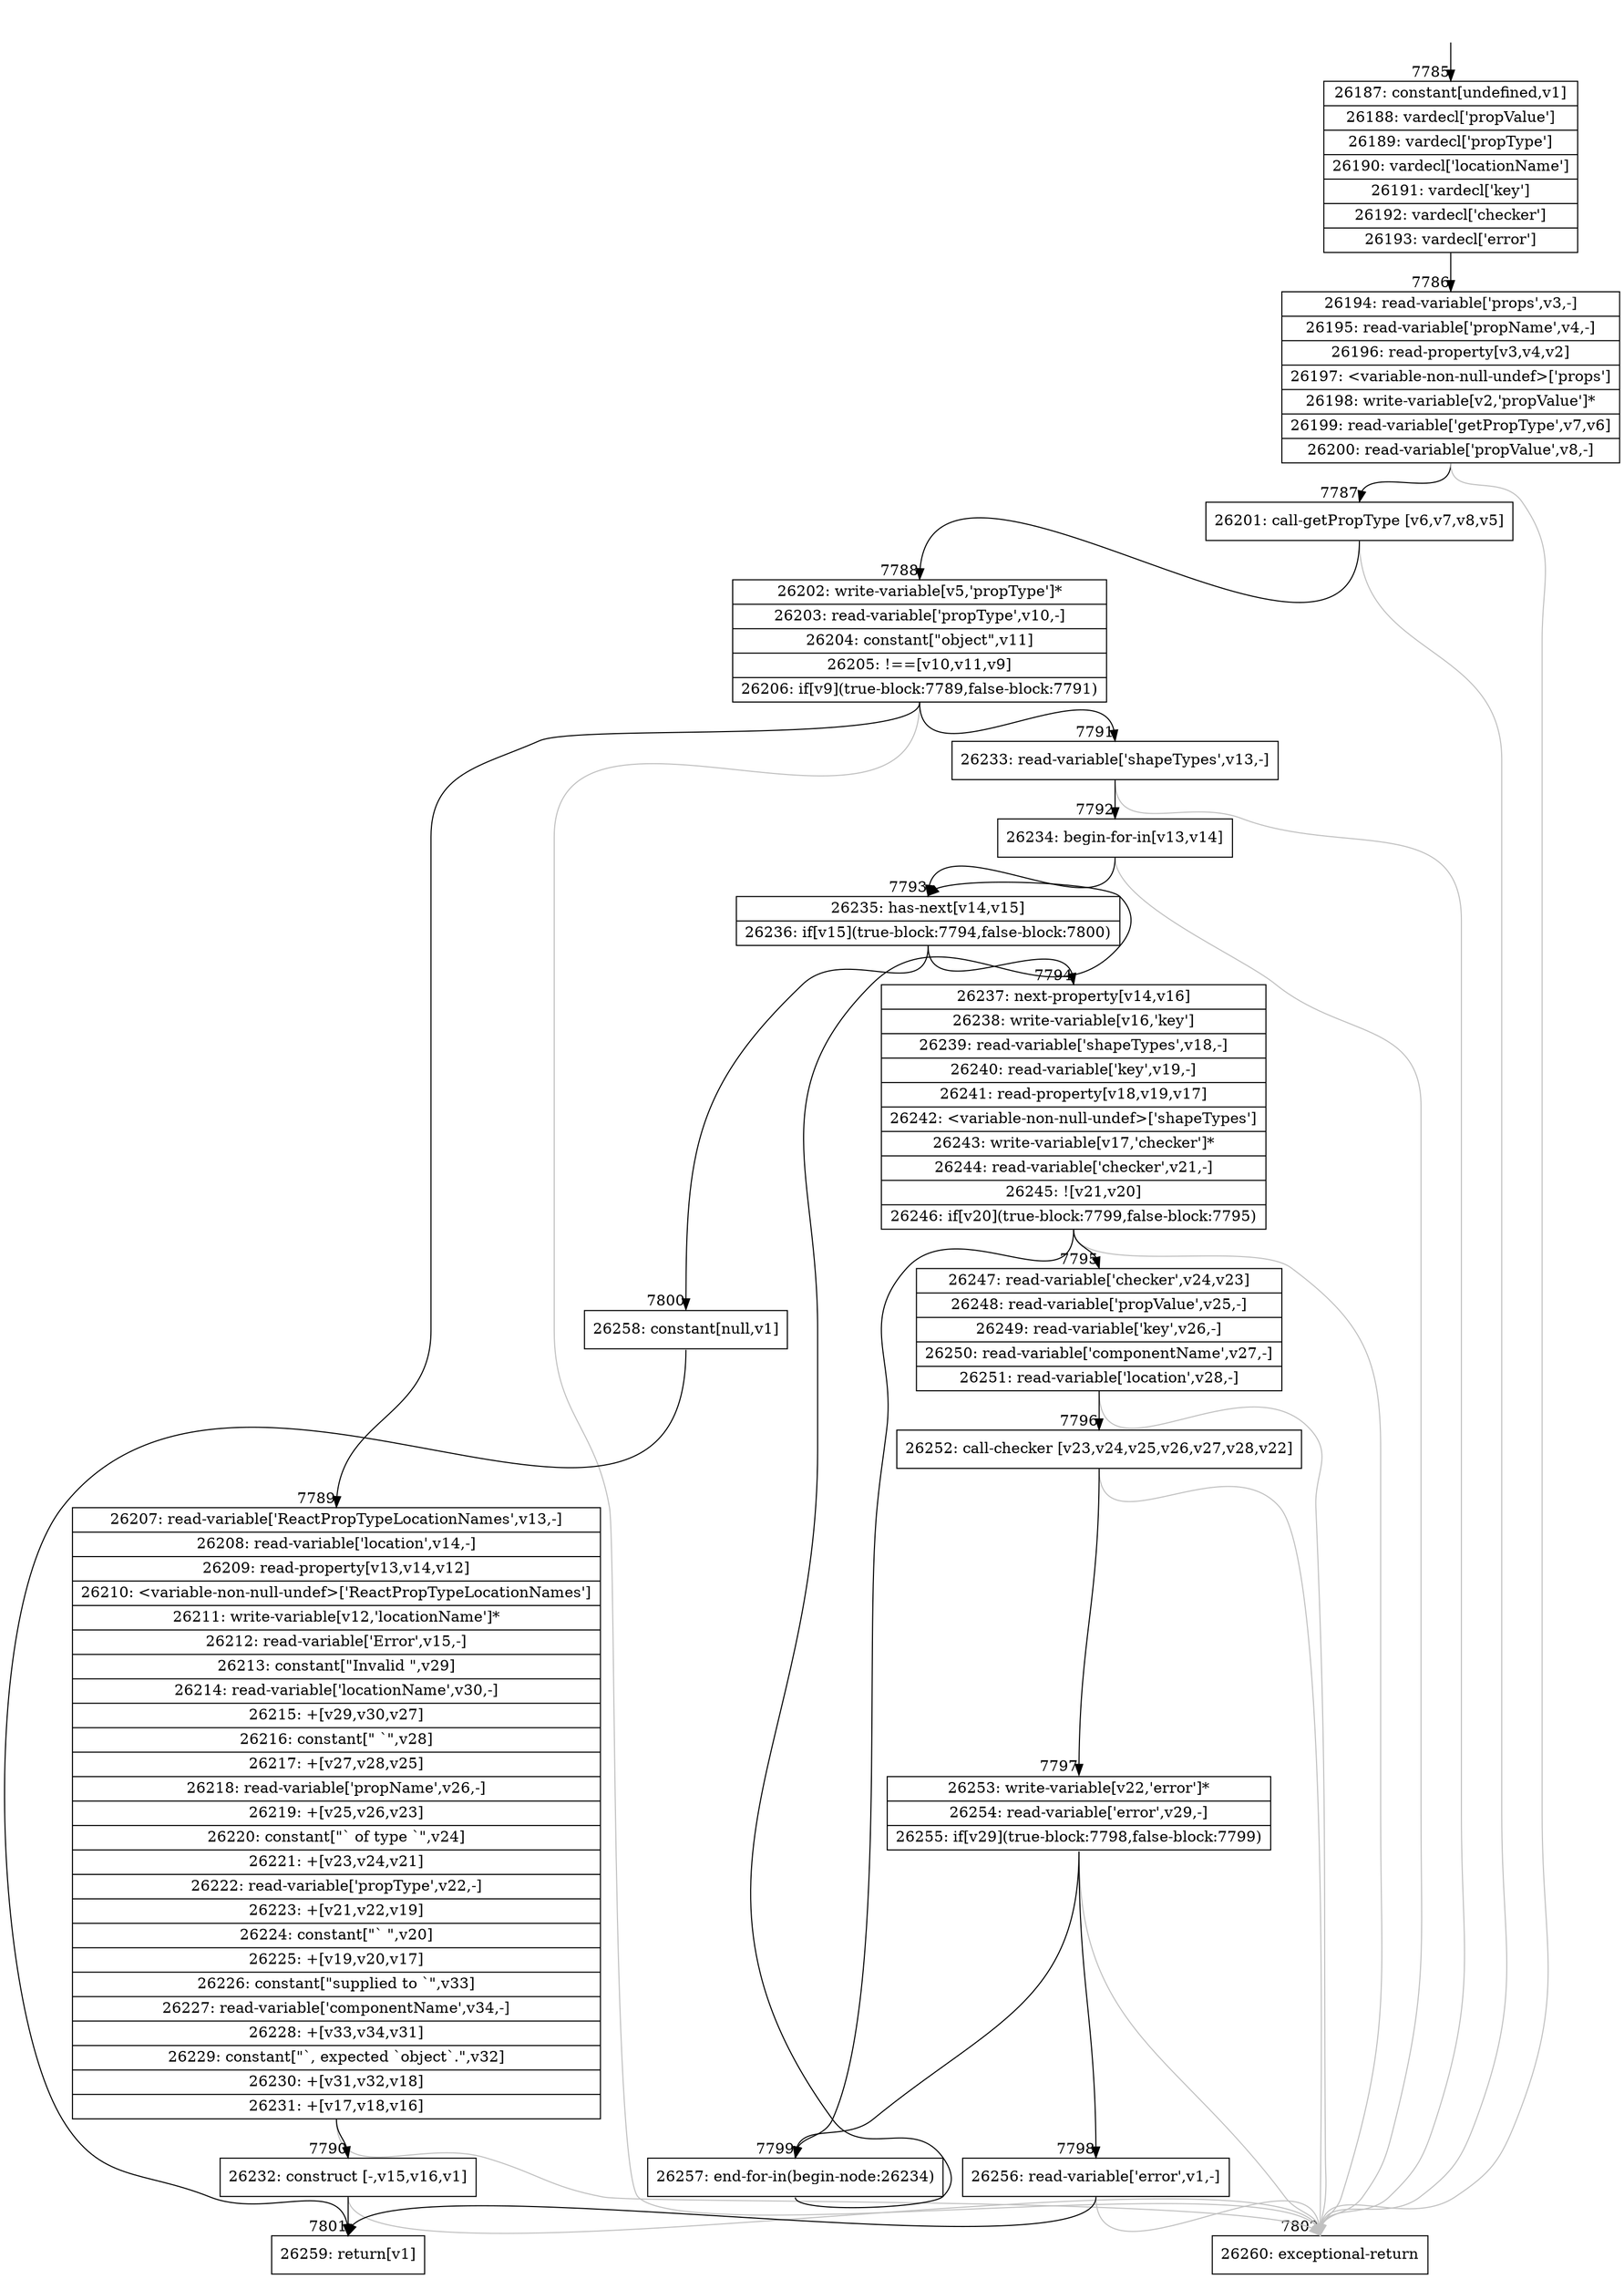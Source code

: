 digraph {
rankdir="TD"
BB_entry558[shape=none,label=""];
BB_entry558 -> BB7785 [tailport=s, headport=n, headlabel="    7785"]
BB7785 [shape=record label="{26187: constant[undefined,v1]|26188: vardecl['propValue']|26189: vardecl['propType']|26190: vardecl['locationName']|26191: vardecl['key']|26192: vardecl['checker']|26193: vardecl['error']}" ] 
BB7785 -> BB7786 [tailport=s, headport=n, headlabel="      7786"]
BB7786 [shape=record label="{26194: read-variable['props',v3,-]|26195: read-variable['propName',v4,-]|26196: read-property[v3,v4,v2]|26197: \<variable-non-null-undef\>['props']|26198: write-variable[v2,'propValue']*|26199: read-variable['getPropType',v7,v6]|26200: read-variable['propValue',v8,-]}" ] 
BB7786 -> BB7787 [tailport=s, headport=n, headlabel="      7787"]
BB7786 -> BB7802 [tailport=s, headport=n, color=gray, headlabel="      7802"]
BB7787 [shape=record label="{26201: call-getPropType [v6,v7,v8,v5]}" ] 
BB7787 -> BB7788 [tailport=s, headport=n, headlabel="      7788"]
BB7787 -> BB7802 [tailport=s, headport=n, color=gray]
BB7788 [shape=record label="{26202: write-variable[v5,'propType']*|26203: read-variable['propType',v10,-]|26204: constant[\"object\",v11]|26205: !==[v10,v11,v9]|26206: if[v9](true-block:7789,false-block:7791)}" ] 
BB7788 -> BB7789 [tailport=s, headport=n, headlabel="      7789"]
BB7788 -> BB7791 [tailport=s, headport=n, headlabel="      7791"]
BB7788 -> BB7802 [tailport=s, headport=n, color=gray]
BB7789 [shape=record label="{26207: read-variable['ReactPropTypeLocationNames',v13,-]|26208: read-variable['location',v14,-]|26209: read-property[v13,v14,v12]|26210: \<variable-non-null-undef\>['ReactPropTypeLocationNames']|26211: write-variable[v12,'locationName']*|26212: read-variable['Error',v15,-]|26213: constant[\"Invalid \",v29]|26214: read-variable['locationName',v30,-]|26215: +[v29,v30,v27]|26216: constant[\" `\",v28]|26217: +[v27,v28,v25]|26218: read-variable['propName',v26,-]|26219: +[v25,v26,v23]|26220: constant[\"` of type `\",v24]|26221: +[v23,v24,v21]|26222: read-variable['propType',v22,-]|26223: +[v21,v22,v19]|26224: constant[\"` \",v20]|26225: +[v19,v20,v17]|26226: constant[\"supplied to `\",v33]|26227: read-variable['componentName',v34,-]|26228: +[v33,v34,v31]|26229: constant[\"`, expected `object`.\",v32]|26230: +[v31,v32,v18]|26231: +[v17,v18,v16]}" ] 
BB7789 -> BB7790 [tailport=s, headport=n, headlabel="      7790"]
BB7789 -> BB7802 [tailport=s, headport=n, color=gray]
BB7790 [shape=record label="{26232: construct [-,v15,v16,v1]}" ] 
BB7790 -> BB7801 [tailport=s, headport=n, headlabel="      7801"]
BB7790 -> BB7802 [tailport=s, headport=n, color=gray]
BB7791 [shape=record label="{26233: read-variable['shapeTypes',v13,-]}" ] 
BB7791 -> BB7792 [tailport=s, headport=n, headlabel="      7792"]
BB7791 -> BB7802 [tailport=s, headport=n, color=gray]
BB7792 [shape=record label="{26234: begin-for-in[v13,v14]}" ] 
BB7792 -> BB7793 [tailport=s, headport=n, headlabel="      7793"]
BB7792 -> BB7802 [tailport=s, headport=n, color=gray]
BB7793 [shape=record label="{26235: has-next[v14,v15]|26236: if[v15](true-block:7794,false-block:7800)}" ] 
BB7793 -> BB7794 [tailport=s, headport=n, headlabel="      7794"]
BB7793 -> BB7800 [tailport=s, headport=n, headlabel="      7800"]
BB7794 [shape=record label="{26237: next-property[v14,v16]|26238: write-variable[v16,'key']|26239: read-variable['shapeTypes',v18,-]|26240: read-variable['key',v19,-]|26241: read-property[v18,v19,v17]|26242: \<variable-non-null-undef\>['shapeTypes']|26243: write-variable[v17,'checker']*|26244: read-variable['checker',v21,-]|26245: ![v21,v20]|26246: if[v20](true-block:7799,false-block:7795)}" ] 
BB7794 -> BB7799 [tailport=s, headport=n, headlabel="      7799"]
BB7794 -> BB7795 [tailport=s, headport=n, headlabel="      7795"]
BB7794 -> BB7802 [tailport=s, headport=n, color=gray]
BB7795 [shape=record label="{26247: read-variable['checker',v24,v23]|26248: read-variable['propValue',v25,-]|26249: read-variable['key',v26,-]|26250: read-variable['componentName',v27,-]|26251: read-variable['location',v28,-]}" ] 
BB7795 -> BB7796 [tailport=s, headport=n, headlabel="      7796"]
BB7795 -> BB7802 [tailport=s, headport=n, color=gray]
BB7796 [shape=record label="{26252: call-checker [v23,v24,v25,v26,v27,v28,v22]}" ] 
BB7796 -> BB7797 [tailport=s, headport=n, headlabel="      7797"]
BB7796 -> BB7802 [tailport=s, headport=n, color=gray]
BB7797 [shape=record label="{26253: write-variable[v22,'error']*|26254: read-variable['error',v29,-]|26255: if[v29](true-block:7798,false-block:7799)}" ] 
BB7797 -> BB7798 [tailport=s, headport=n, headlabel="      7798"]
BB7797 -> BB7799 [tailport=s, headport=n]
BB7797 -> BB7802 [tailport=s, headport=n, color=gray]
BB7798 [shape=record label="{26256: read-variable['error',v1,-]}" ] 
BB7798 -> BB7801 [tailport=s, headport=n]
BB7798 -> BB7802 [tailport=s, headport=n, color=gray]
BB7799 [shape=record label="{26257: end-for-in(begin-node:26234)}" ] 
BB7799 -> BB7793 [tailport=s, headport=n]
BB7800 [shape=record label="{26258: constant[null,v1]}" ] 
BB7800 -> BB7801 [tailport=s, headport=n]
BB7801 [shape=record label="{26259: return[v1]}" ] 
BB7802 [shape=record label="{26260: exceptional-return}" ] 
//#$~ 13759
}

